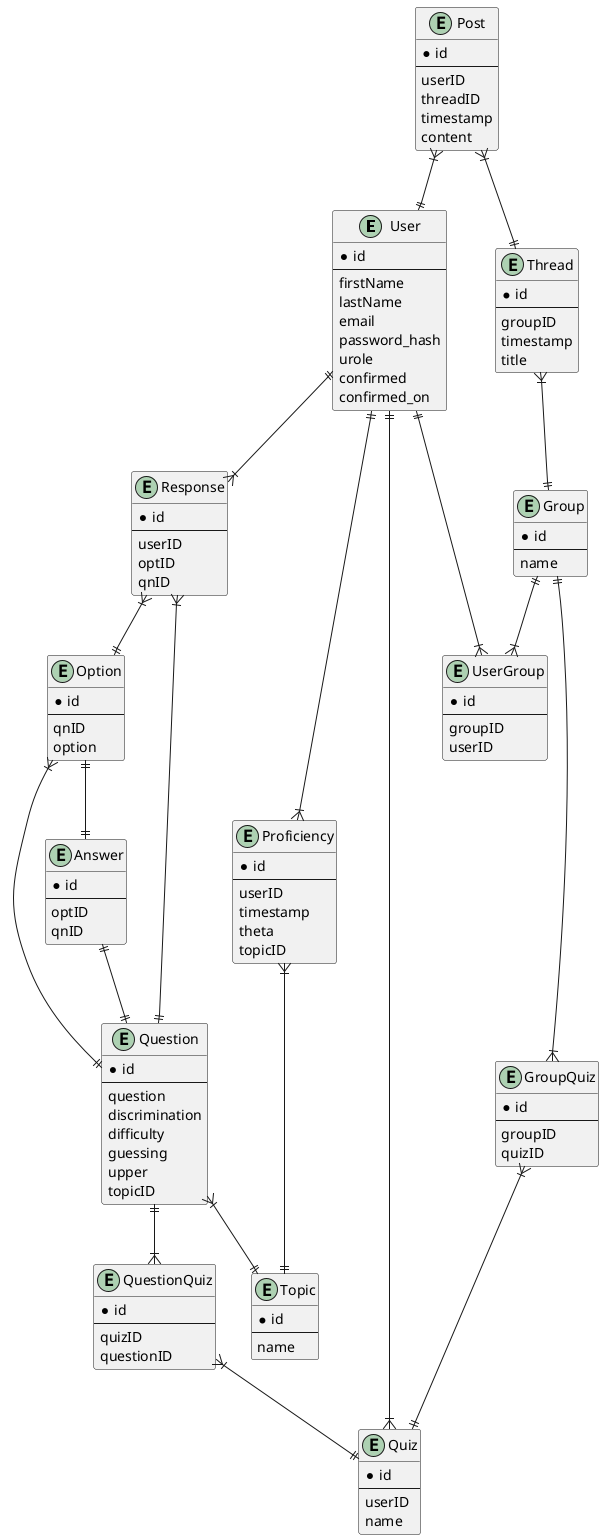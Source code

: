 @startuml
' avoid problems with angled crows feet
' skinparam linetype ortho

entity User {
*id
--
firstName
lastName
email
password_hash
urole
confirmed
confirmed_on
}

entity Response {
*id
--
userID
optID
qnID
}

entity Question {
*id
--
question
discrimination
difficulty
guessing
upper
topicID
}

entity Option {
*id
--
qnID
option
}

entity Answer {
*id
--
optID
qnID
}

entity Thread {
*id
--
groupID
timestamp
title
}

entity Post {
*id
--
userID
threadID
timestamp
content
}

entity Group {
*id
--
name
}

entity UserGroup {
*id
--
groupID
userID
}

entity Proficiency {
*id
--
userID
timestamp
theta
topicID
}

entity Quiz {
*id
--
userID
name
}

entity GroupQuiz {
*id
--
groupID
quizID
}

entity QuestionQuiz {
*id
--
quizID
questionID
}

entity Topic {
*id
--
name
}

User ||--|{ Response

Response }|--|| Option
Response }|--|| Question
Option }|--|| Question
Answer ||--|| Question
Option ||--|| Answer


User ||--|{ UserGroup
Group ||--|{ UserGroup
Thread }|--|| Group
Post }|--|| Thread
Post }|--|| User
User ||--|{ Proficiency

Quiz }|--|| User
Question ||--|{ QuestionQuiz
QuestionQuiz }|--|| Quiz
Question }|--|| Topic
Proficiency }|--|| Topic

Group ||--|{ GroupQuiz
GroupQuiz }|--|| Quiz


@enduml
